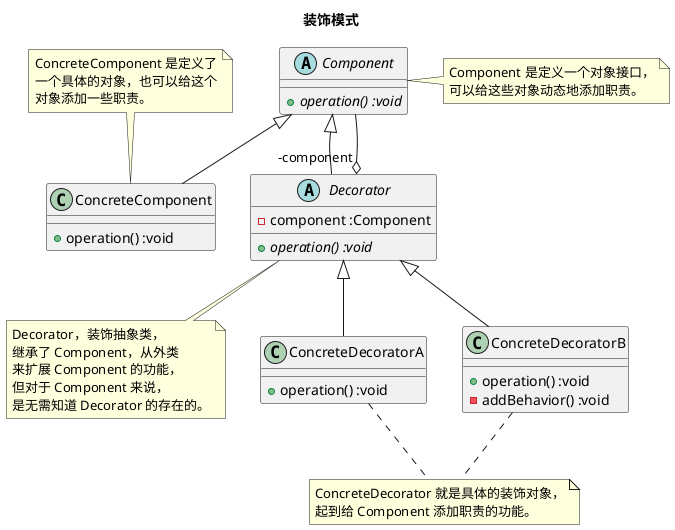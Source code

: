 @startuml

title <b>装饰模式</b>

abstract class Component {
  + {abstract} operation() :void
}
note right: Component 是定义一个对象接口，\n可以给这些对象动态地添加职责。

class ConcreteComponent {
  + operation() :void
}
note "ConcreteComponent 是定义了\n一个具体的对象，也可以给这个\n对象添加一些职责。" as ccn
ccn .. ConcreteComponent

abstract class Decorator {
  - component :Component
  + {abstract} operation() :void
}
note "Decorator，装饰抽象类，\n继承了 Component，从外类\n来扩展 Component 的功能，\n但对于 Component 来说，\n是无需知道 Decorator 的存在的。" as dn
Decorator .. dn

class ConcreteDecoratorA {
  + operation() :void
}

class ConcreteDecoratorB {
  + operation() :void
  - addBehavior() :void
}
note "ConcreteDecorator 就是具体的装饰对象，\n起到给 Component 添加职责的功能。" as cdn
'cdn .. ConcreteDecoratorA
'cdn .. ConcreteDecoratorB
ConcreteDecoratorA .. cdn
ConcreteDecoratorB .. cdn

Decorator "-component" o-- Component

Component <|-- ConcreteComponent
Component <|-- Decorator
Decorator <|-- ConcreteDecoratorA
Decorator <|-- ConcreteDecoratorB

@enduml
